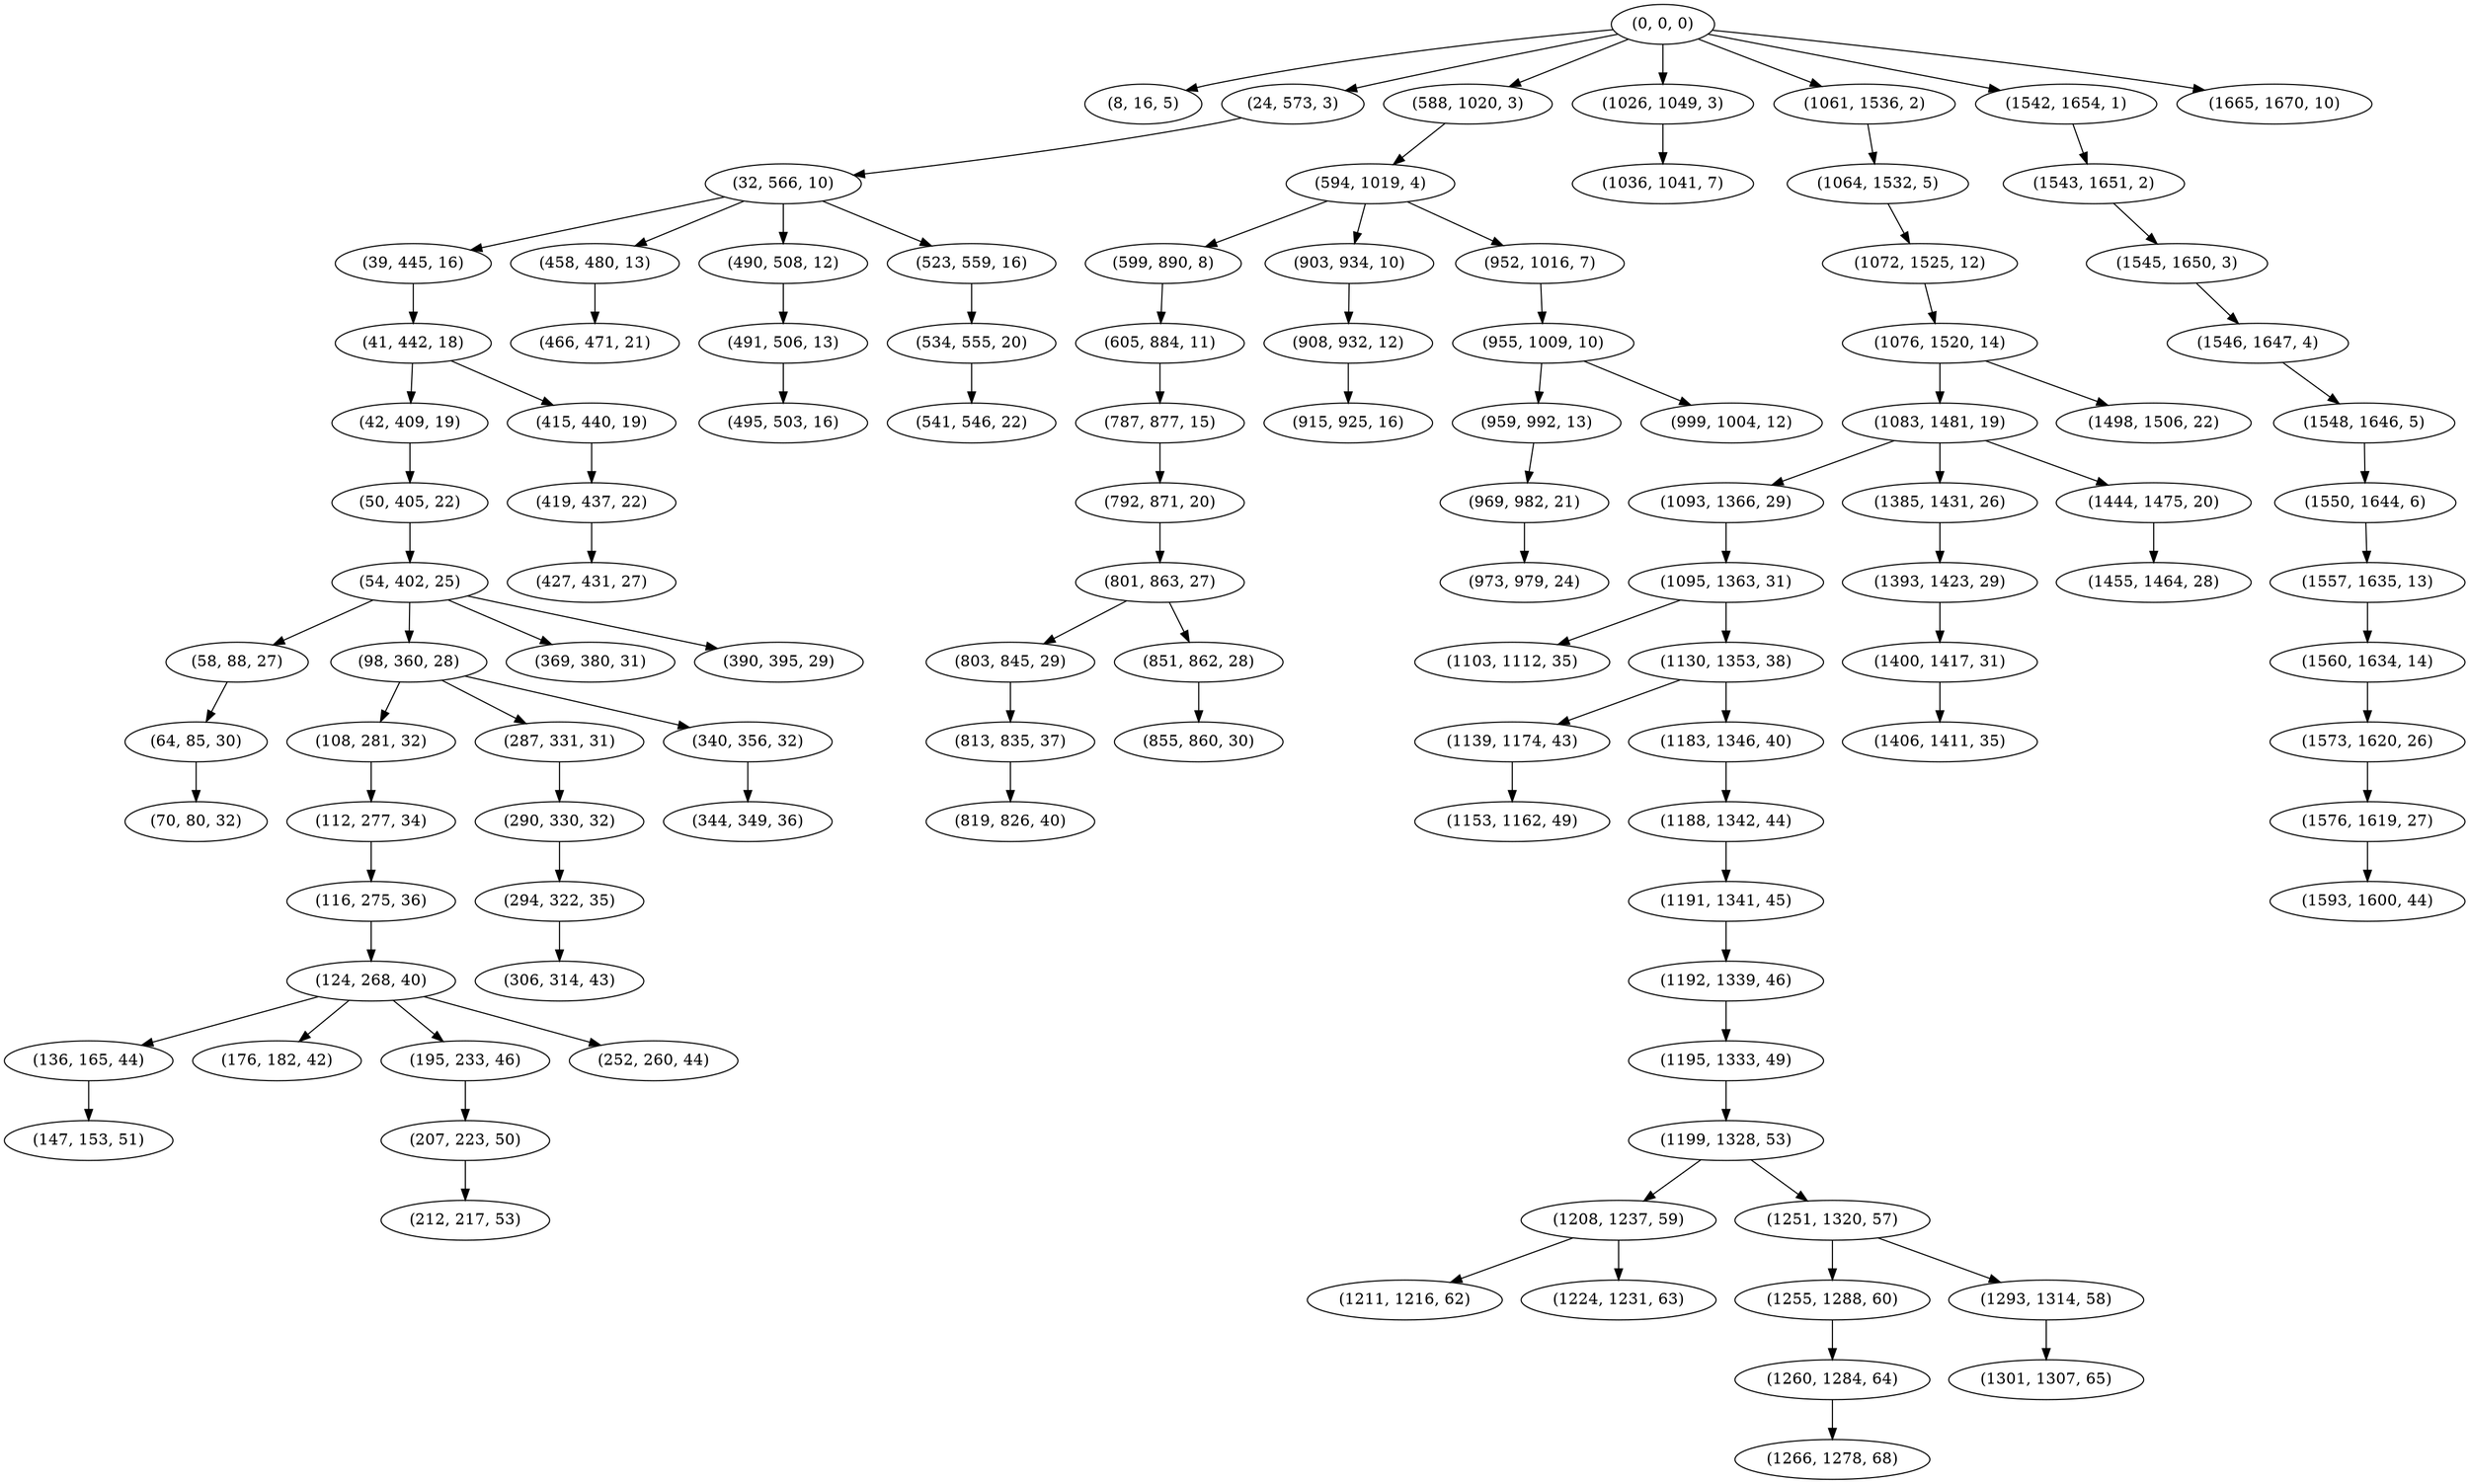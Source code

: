 digraph tree {
    "(0, 0, 0)";
    "(8, 16, 5)";
    "(24, 573, 3)";
    "(32, 566, 10)";
    "(39, 445, 16)";
    "(41, 442, 18)";
    "(42, 409, 19)";
    "(50, 405, 22)";
    "(54, 402, 25)";
    "(58, 88, 27)";
    "(64, 85, 30)";
    "(70, 80, 32)";
    "(98, 360, 28)";
    "(108, 281, 32)";
    "(112, 277, 34)";
    "(116, 275, 36)";
    "(124, 268, 40)";
    "(136, 165, 44)";
    "(147, 153, 51)";
    "(176, 182, 42)";
    "(195, 233, 46)";
    "(207, 223, 50)";
    "(212, 217, 53)";
    "(252, 260, 44)";
    "(287, 331, 31)";
    "(290, 330, 32)";
    "(294, 322, 35)";
    "(306, 314, 43)";
    "(340, 356, 32)";
    "(344, 349, 36)";
    "(369, 380, 31)";
    "(390, 395, 29)";
    "(415, 440, 19)";
    "(419, 437, 22)";
    "(427, 431, 27)";
    "(458, 480, 13)";
    "(466, 471, 21)";
    "(490, 508, 12)";
    "(491, 506, 13)";
    "(495, 503, 16)";
    "(523, 559, 16)";
    "(534, 555, 20)";
    "(541, 546, 22)";
    "(588, 1020, 3)";
    "(594, 1019, 4)";
    "(599, 890, 8)";
    "(605, 884, 11)";
    "(787, 877, 15)";
    "(792, 871, 20)";
    "(801, 863, 27)";
    "(803, 845, 29)";
    "(813, 835, 37)";
    "(819, 826, 40)";
    "(851, 862, 28)";
    "(855, 860, 30)";
    "(903, 934, 10)";
    "(908, 932, 12)";
    "(915, 925, 16)";
    "(952, 1016, 7)";
    "(955, 1009, 10)";
    "(959, 992, 13)";
    "(969, 982, 21)";
    "(973, 979, 24)";
    "(999, 1004, 12)";
    "(1026, 1049, 3)";
    "(1036, 1041, 7)";
    "(1061, 1536, 2)";
    "(1064, 1532, 5)";
    "(1072, 1525, 12)";
    "(1076, 1520, 14)";
    "(1083, 1481, 19)";
    "(1093, 1366, 29)";
    "(1095, 1363, 31)";
    "(1103, 1112, 35)";
    "(1130, 1353, 38)";
    "(1139, 1174, 43)";
    "(1153, 1162, 49)";
    "(1183, 1346, 40)";
    "(1188, 1342, 44)";
    "(1191, 1341, 45)";
    "(1192, 1339, 46)";
    "(1195, 1333, 49)";
    "(1199, 1328, 53)";
    "(1208, 1237, 59)";
    "(1211, 1216, 62)";
    "(1224, 1231, 63)";
    "(1251, 1320, 57)";
    "(1255, 1288, 60)";
    "(1260, 1284, 64)";
    "(1266, 1278, 68)";
    "(1293, 1314, 58)";
    "(1301, 1307, 65)";
    "(1385, 1431, 26)";
    "(1393, 1423, 29)";
    "(1400, 1417, 31)";
    "(1406, 1411, 35)";
    "(1444, 1475, 20)";
    "(1455, 1464, 28)";
    "(1498, 1506, 22)";
    "(1542, 1654, 1)";
    "(1543, 1651, 2)";
    "(1545, 1650, 3)";
    "(1546, 1647, 4)";
    "(1548, 1646, 5)";
    "(1550, 1644, 6)";
    "(1557, 1635, 13)";
    "(1560, 1634, 14)";
    "(1573, 1620, 26)";
    "(1576, 1619, 27)";
    "(1593, 1600, 44)";
    "(1665, 1670, 10)";
    "(0, 0, 0)" -> "(8, 16, 5)";
    "(0, 0, 0)" -> "(24, 573, 3)";
    "(0, 0, 0)" -> "(588, 1020, 3)";
    "(0, 0, 0)" -> "(1026, 1049, 3)";
    "(0, 0, 0)" -> "(1061, 1536, 2)";
    "(0, 0, 0)" -> "(1542, 1654, 1)";
    "(0, 0, 0)" -> "(1665, 1670, 10)";
    "(24, 573, 3)" -> "(32, 566, 10)";
    "(32, 566, 10)" -> "(39, 445, 16)";
    "(32, 566, 10)" -> "(458, 480, 13)";
    "(32, 566, 10)" -> "(490, 508, 12)";
    "(32, 566, 10)" -> "(523, 559, 16)";
    "(39, 445, 16)" -> "(41, 442, 18)";
    "(41, 442, 18)" -> "(42, 409, 19)";
    "(41, 442, 18)" -> "(415, 440, 19)";
    "(42, 409, 19)" -> "(50, 405, 22)";
    "(50, 405, 22)" -> "(54, 402, 25)";
    "(54, 402, 25)" -> "(58, 88, 27)";
    "(54, 402, 25)" -> "(98, 360, 28)";
    "(54, 402, 25)" -> "(369, 380, 31)";
    "(54, 402, 25)" -> "(390, 395, 29)";
    "(58, 88, 27)" -> "(64, 85, 30)";
    "(64, 85, 30)" -> "(70, 80, 32)";
    "(98, 360, 28)" -> "(108, 281, 32)";
    "(98, 360, 28)" -> "(287, 331, 31)";
    "(98, 360, 28)" -> "(340, 356, 32)";
    "(108, 281, 32)" -> "(112, 277, 34)";
    "(112, 277, 34)" -> "(116, 275, 36)";
    "(116, 275, 36)" -> "(124, 268, 40)";
    "(124, 268, 40)" -> "(136, 165, 44)";
    "(124, 268, 40)" -> "(176, 182, 42)";
    "(124, 268, 40)" -> "(195, 233, 46)";
    "(124, 268, 40)" -> "(252, 260, 44)";
    "(136, 165, 44)" -> "(147, 153, 51)";
    "(195, 233, 46)" -> "(207, 223, 50)";
    "(207, 223, 50)" -> "(212, 217, 53)";
    "(287, 331, 31)" -> "(290, 330, 32)";
    "(290, 330, 32)" -> "(294, 322, 35)";
    "(294, 322, 35)" -> "(306, 314, 43)";
    "(340, 356, 32)" -> "(344, 349, 36)";
    "(415, 440, 19)" -> "(419, 437, 22)";
    "(419, 437, 22)" -> "(427, 431, 27)";
    "(458, 480, 13)" -> "(466, 471, 21)";
    "(490, 508, 12)" -> "(491, 506, 13)";
    "(491, 506, 13)" -> "(495, 503, 16)";
    "(523, 559, 16)" -> "(534, 555, 20)";
    "(534, 555, 20)" -> "(541, 546, 22)";
    "(588, 1020, 3)" -> "(594, 1019, 4)";
    "(594, 1019, 4)" -> "(599, 890, 8)";
    "(594, 1019, 4)" -> "(903, 934, 10)";
    "(594, 1019, 4)" -> "(952, 1016, 7)";
    "(599, 890, 8)" -> "(605, 884, 11)";
    "(605, 884, 11)" -> "(787, 877, 15)";
    "(787, 877, 15)" -> "(792, 871, 20)";
    "(792, 871, 20)" -> "(801, 863, 27)";
    "(801, 863, 27)" -> "(803, 845, 29)";
    "(801, 863, 27)" -> "(851, 862, 28)";
    "(803, 845, 29)" -> "(813, 835, 37)";
    "(813, 835, 37)" -> "(819, 826, 40)";
    "(851, 862, 28)" -> "(855, 860, 30)";
    "(903, 934, 10)" -> "(908, 932, 12)";
    "(908, 932, 12)" -> "(915, 925, 16)";
    "(952, 1016, 7)" -> "(955, 1009, 10)";
    "(955, 1009, 10)" -> "(959, 992, 13)";
    "(955, 1009, 10)" -> "(999, 1004, 12)";
    "(959, 992, 13)" -> "(969, 982, 21)";
    "(969, 982, 21)" -> "(973, 979, 24)";
    "(1026, 1049, 3)" -> "(1036, 1041, 7)";
    "(1061, 1536, 2)" -> "(1064, 1532, 5)";
    "(1064, 1532, 5)" -> "(1072, 1525, 12)";
    "(1072, 1525, 12)" -> "(1076, 1520, 14)";
    "(1076, 1520, 14)" -> "(1083, 1481, 19)";
    "(1076, 1520, 14)" -> "(1498, 1506, 22)";
    "(1083, 1481, 19)" -> "(1093, 1366, 29)";
    "(1083, 1481, 19)" -> "(1385, 1431, 26)";
    "(1083, 1481, 19)" -> "(1444, 1475, 20)";
    "(1093, 1366, 29)" -> "(1095, 1363, 31)";
    "(1095, 1363, 31)" -> "(1103, 1112, 35)";
    "(1095, 1363, 31)" -> "(1130, 1353, 38)";
    "(1130, 1353, 38)" -> "(1139, 1174, 43)";
    "(1130, 1353, 38)" -> "(1183, 1346, 40)";
    "(1139, 1174, 43)" -> "(1153, 1162, 49)";
    "(1183, 1346, 40)" -> "(1188, 1342, 44)";
    "(1188, 1342, 44)" -> "(1191, 1341, 45)";
    "(1191, 1341, 45)" -> "(1192, 1339, 46)";
    "(1192, 1339, 46)" -> "(1195, 1333, 49)";
    "(1195, 1333, 49)" -> "(1199, 1328, 53)";
    "(1199, 1328, 53)" -> "(1208, 1237, 59)";
    "(1199, 1328, 53)" -> "(1251, 1320, 57)";
    "(1208, 1237, 59)" -> "(1211, 1216, 62)";
    "(1208, 1237, 59)" -> "(1224, 1231, 63)";
    "(1251, 1320, 57)" -> "(1255, 1288, 60)";
    "(1251, 1320, 57)" -> "(1293, 1314, 58)";
    "(1255, 1288, 60)" -> "(1260, 1284, 64)";
    "(1260, 1284, 64)" -> "(1266, 1278, 68)";
    "(1293, 1314, 58)" -> "(1301, 1307, 65)";
    "(1385, 1431, 26)" -> "(1393, 1423, 29)";
    "(1393, 1423, 29)" -> "(1400, 1417, 31)";
    "(1400, 1417, 31)" -> "(1406, 1411, 35)";
    "(1444, 1475, 20)" -> "(1455, 1464, 28)";
    "(1542, 1654, 1)" -> "(1543, 1651, 2)";
    "(1543, 1651, 2)" -> "(1545, 1650, 3)";
    "(1545, 1650, 3)" -> "(1546, 1647, 4)";
    "(1546, 1647, 4)" -> "(1548, 1646, 5)";
    "(1548, 1646, 5)" -> "(1550, 1644, 6)";
    "(1550, 1644, 6)" -> "(1557, 1635, 13)";
    "(1557, 1635, 13)" -> "(1560, 1634, 14)";
    "(1560, 1634, 14)" -> "(1573, 1620, 26)";
    "(1573, 1620, 26)" -> "(1576, 1619, 27)";
    "(1576, 1619, 27)" -> "(1593, 1600, 44)";
}
